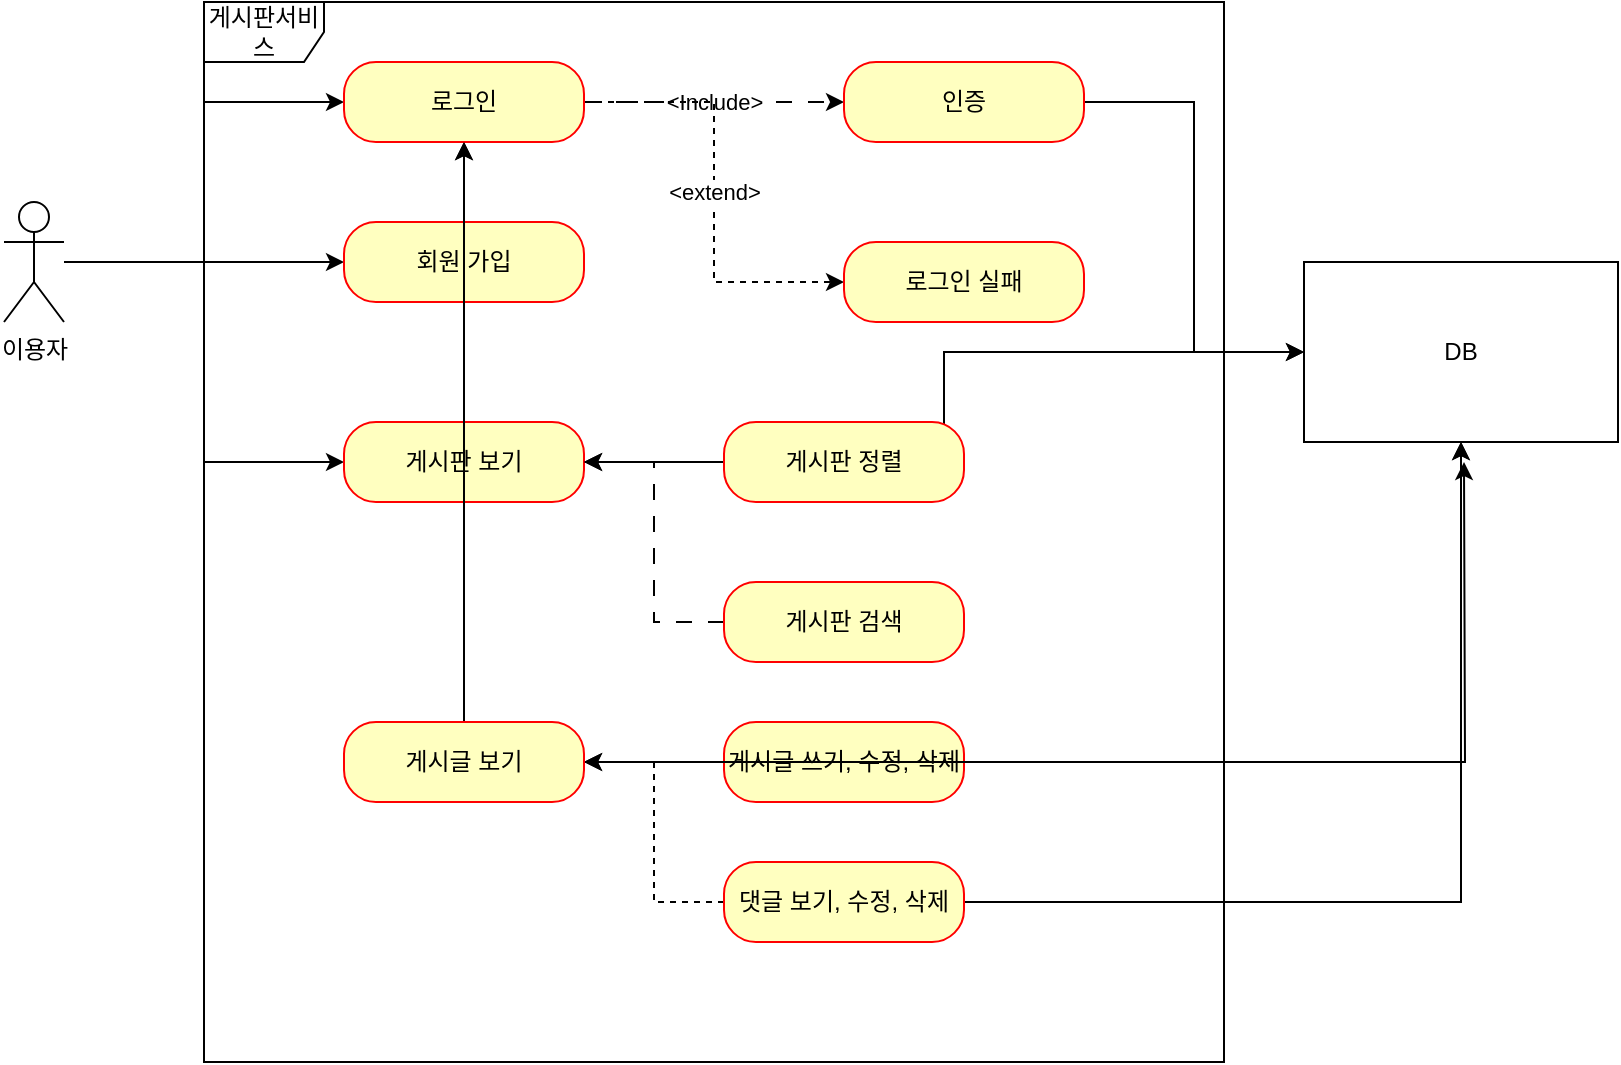 <mxfile version="23.0.2" type="github">
  <diagram name="페이지-1" id="AF8HYk3PkWRPbSMHDaE7">
    <mxGraphModel dx="954" dy="581" grid="1" gridSize="10" guides="1" tooltips="1" connect="1" arrows="1" fold="1" page="1" pageScale="1" pageWidth="827" pageHeight="1169" math="0" shadow="0">
      <root>
        <mxCell id="0" />
        <mxCell id="1" parent="0" />
        <mxCell id="vqnMOsUC-vPy9NbRKkSd-18" value="" style="rounded=0;orthogonalLoop=1;jettySize=auto;html=1;" edge="1" parent="1" source="vqnMOsUC-vPy9NbRKkSd-1" target="vqnMOsUC-vPy9NbRKkSd-6">
          <mxGeometry relative="1" as="geometry" />
        </mxCell>
        <mxCell id="vqnMOsUC-vPy9NbRKkSd-20" style="edgeStyle=orthogonalEdgeStyle;rounded=0;orthogonalLoop=1;jettySize=auto;html=1;entryX=0;entryY=0.5;entryDx=0;entryDy=0;" edge="1" parent="1" source="vqnMOsUC-vPy9NbRKkSd-1" target="vqnMOsUC-vPy9NbRKkSd-10">
          <mxGeometry relative="1" as="geometry" />
        </mxCell>
        <mxCell id="vqnMOsUC-vPy9NbRKkSd-23" style="edgeStyle=orthogonalEdgeStyle;rounded=0;orthogonalLoop=1;jettySize=auto;html=1;entryX=0;entryY=0.5;entryDx=0;entryDy=0;" edge="1" parent="1" source="vqnMOsUC-vPy9NbRKkSd-1" target="vqnMOsUC-vPy9NbRKkSd-8">
          <mxGeometry relative="1" as="geometry" />
        </mxCell>
        <mxCell id="vqnMOsUC-vPy9NbRKkSd-1" value="이용자&lt;br&gt;" style="shape=umlActor;verticalLabelPosition=bottom;verticalAlign=top;html=1;" vertex="1" parent="1">
          <mxGeometry x="20" y="140" width="30" height="60" as="geometry" />
        </mxCell>
        <mxCell id="vqnMOsUC-vPy9NbRKkSd-4" value="게시판서비스" style="shape=umlFrame;whiteSpace=wrap;html=1;pointerEvents=0;" vertex="1" parent="1">
          <mxGeometry x="120" y="40" width="510" height="530" as="geometry" />
        </mxCell>
        <mxCell id="vqnMOsUC-vPy9NbRKkSd-6" value="회원 가입" style="rounded=1;whiteSpace=wrap;html=1;arcSize=40;fontColor=#000000;fillColor=#ffffc0;strokeColor=#ff0000;" vertex="1" parent="1">
          <mxGeometry x="190" y="150" width="120" height="40" as="geometry" />
        </mxCell>
        <mxCell id="vqnMOsUC-vPy9NbRKkSd-30" style="edgeStyle=orthogonalEdgeStyle;rounded=0;orthogonalLoop=1;jettySize=auto;html=1;" edge="1" parent="1" source="vqnMOsUC-vPy9NbRKkSd-8" target="vqnMOsUC-vPy9NbRKkSd-10">
          <mxGeometry relative="1" as="geometry" />
        </mxCell>
        <mxCell id="vqnMOsUC-vPy9NbRKkSd-40" style="edgeStyle=orthogonalEdgeStyle;rounded=0;orthogonalLoop=1;jettySize=auto;html=1;" edge="1" parent="1" source="vqnMOsUC-vPy9NbRKkSd-8" target="vqnMOsUC-vPy9NbRKkSd-36">
          <mxGeometry relative="1" as="geometry" />
        </mxCell>
        <mxCell id="vqnMOsUC-vPy9NbRKkSd-8" value="게시판 보기" style="rounded=1;whiteSpace=wrap;html=1;arcSize=40;fontColor=#000000;fillColor=#ffffc0;strokeColor=#ff0000;" vertex="1" parent="1">
          <mxGeometry x="190" y="250" width="120" height="40" as="geometry" />
        </mxCell>
        <mxCell id="vqnMOsUC-vPy9NbRKkSd-21" value="&amp;lt;Include&amp;gt;" style="edgeStyle=orthogonalEdgeStyle;rounded=0;orthogonalLoop=1;jettySize=auto;html=1;entryX=0;entryY=0.5;entryDx=0;entryDy=0;dashed=1;dashPattern=8 8;" edge="1" parent="1" source="vqnMOsUC-vPy9NbRKkSd-10" target="vqnMOsUC-vPy9NbRKkSd-11">
          <mxGeometry relative="1" as="geometry" />
        </mxCell>
        <mxCell id="vqnMOsUC-vPy9NbRKkSd-22" value="&amp;lt;extend&amp;gt;" style="edgeStyle=orthogonalEdgeStyle;rounded=0;orthogonalLoop=1;jettySize=auto;html=1;entryX=0;entryY=0.5;entryDx=0;entryDy=0;dashed=1;" edge="1" parent="1" source="vqnMOsUC-vPy9NbRKkSd-10" target="vqnMOsUC-vPy9NbRKkSd-12">
          <mxGeometry relative="1" as="geometry" />
        </mxCell>
        <mxCell id="vqnMOsUC-vPy9NbRKkSd-10" value="로그인" style="rounded=1;whiteSpace=wrap;html=1;arcSize=40;fontColor=#000000;fillColor=#ffffc0;strokeColor=#ff0000;" vertex="1" parent="1">
          <mxGeometry x="190" y="70" width="120" height="40" as="geometry" />
        </mxCell>
        <mxCell id="vqnMOsUC-vPy9NbRKkSd-38" style="edgeStyle=orthogonalEdgeStyle;rounded=0;orthogonalLoop=1;jettySize=auto;html=1;entryX=0;entryY=0.5;entryDx=0;entryDy=0;" edge="1" parent="1" source="vqnMOsUC-vPy9NbRKkSd-11" target="vqnMOsUC-vPy9NbRKkSd-36">
          <mxGeometry relative="1" as="geometry" />
        </mxCell>
        <mxCell id="vqnMOsUC-vPy9NbRKkSd-11" value="인증" style="rounded=1;whiteSpace=wrap;html=1;arcSize=40;fontColor=#000000;fillColor=#ffffc0;strokeColor=#ff0000;" vertex="1" parent="1">
          <mxGeometry x="440" y="70" width="120" height="40" as="geometry" />
        </mxCell>
        <mxCell id="vqnMOsUC-vPy9NbRKkSd-12" value="로그인 실패" style="rounded=1;whiteSpace=wrap;html=1;arcSize=40;fontColor=#000000;fillColor=#ffffc0;strokeColor=#ff0000;" vertex="1" parent="1">
          <mxGeometry x="440" y="160" width="120" height="40" as="geometry" />
        </mxCell>
        <mxCell id="vqnMOsUC-vPy9NbRKkSd-32" style="edgeStyle=orthogonalEdgeStyle;rounded=0;orthogonalLoop=1;jettySize=auto;html=1;entryX=1;entryY=0.5;entryDx=0;entryDy=0;dashed=1;" edge="1" parent="1" source="vqnMOsUC-vPy9NbRKkSd-13" target="vqnMOsUC-vPy9NbRKkSd-8">
          <mxGeometry relative="1" as="geometry" />
        </mxCell>
        <mxCell id="vqnMOsUC-vPy9NbRKkSd-13" value="게시판 정렬" style="rounded=1;whiteSpace=wrap;html=1;arcSize=40;fontColor=#000000;fillColor=#ffffc0;strokeColor=#ff0000;" vertex="1" parent="1">
          <mxGeometry x="380" y="250" width="120" height="40" as="geometry" />
        </mxCell>
        <mxCell id="vqnMOsUC-vPy9NbRKkSd-33" style="edgeStyle=orthogonalEdgeStyle;rounded=0;orthogonalLoop=1;jettySize=auto;html=1;entryX=1;entryY=0.5;entryDx=0;entryDy=0;dashed=1;dashPattern=8 8;" edge="1" parent="1" source="vqnMOsUC-vPy9NbRKkSd-14" target="vqnMOsUC-vPy9NbRKkSd-8">
          <mxGeometry relative="1" as="geometry" />
        </mxCell>
        <mxCell id="vqnMOsUC-vPy9NbRKkSd-14" value="게시판 검색" style="rounded=1;whiteSpace=wrap;html=1;arcSize=40;fontColor=#000000;fillColor=#ffffc0;strokeColor=#ff0000;" vertex="1" parent="1">
          <mxGeometry x="380" y="330" width="120" height="40" as="geometry" />
        </mxCell>
        <mxCell id="vqnMOsUC-vPy9NbRKkSd-35" style="edgeStyle=orthogonalEdgeStyle;rounded=0;orthogonalLoop=1;jettySize=auto;html=1;entryX=1;entryY=0.5;entryDx=0;entryDy=0;dashed=1;" edge="1" parent="1" source="vqnMOsUC-vPy9NbRKkSd-15" target="vqnMOsUC-vPy9NbRKkSd-25">
          <mxGeometry relative="1" as="geometry" />
        </mxCell>
        <mxCell id="vqnMOsUC-vPy9NbRKkSd-43" style="edgeStyle=orthogonalEdgeStyle;rounded=0;orthogonalLoop=1;jettySize=auto;html=1;entryX=0.5;entryY=1;entryDx=0;entryDy=0;" edge="1" parent="1" source="vqnMOsUC-vPy9NbRKkSd-15" target="vqnMOsUC-vPy9NbRKkSd-36">
          <mxGeometry relative="1" as="geometry" />
        </mxCell>
        <mxCell id="vqnMOsUC-vPy9NbRKkSd-15" value="댓글 보기, 수정, 삭제" style="rounded=1;whiteSpace=wrap;html=1;arcSize=40;fontColor=#000000;fillColor=#ffffc0;strokeColor=#ff0000;" vertex="1" parent="1">
          <mxGeometry x="380" y="470" width="120" height="40" as="geometry" />
        </mxCell>
        <mxCell id="vqnMOsUC-vPy9NbRKkSd-34" value="" style="edgeStyle=orthogonalEdgeStyle;rounded=0;orthogonalLoop=1;jettySize=auto;html=1;dashed=1;" edge="1" parent="1" source="vqnMOsUC-vPy9NbRKkSd-16" target="vqnMOsUC-vPy9NbRKkSd-25">
          <mxGeometry relative="1" as="geometry" />
        </mxCell>
        <mxCell id="vqnMOsUC-vPy9NbRKkSd-44" style="edgeStyle=orthogonalEdgeStyle;rounded=0;orthogonalLoop=1;jettySize=auto;html=1;" edge="1" parent="1" source="vqnMOsUC-vPy9NbRKkSd-16">
          <mxGeometry relative="1" as="geometry">
            <mxPoint x="750" y="270" as="targetPoint" />
          </mxGeometry>
        </mxCell>
        <mxCell id="vqnMOsUC-vPy9NbRKkSd-16" value="게시글 쓰기, 수정, 삭제" style="rounded=1;whiteSpace=wrap;html=1;arcSize=40;fontColor=#000000;fillColor=#ffffc0;strokeColor=#ff0000;" vertex="1" parent="1">
          <mxGeometry x="380" y="400" width="120" height="40" as="geometry" />
        </mxCell>
        <mxCell id="vqnMOsUC-vPy9NbRKkSd-31" style="edgeStyle=orthogonalEdgeStyle;rounded=0;orthogonalLoop=1;jettySize=auto;html=1;entryX=0.5;entryY=1;entryDx=0;entryDy=0;" edge="1" parent="1" source="vqnMOsUC-vPy9NbRKkSd-25" target="vqnMOsUC-vPy9NbRKkSd-10">
          <mxGeometry relative="1" as="geometry" />
        </mxCell>
        <mxCell id="vqnMOsUC-vPy9NbRKkSd-41" style="edgeStyle=orthogonalEdgeStyle;rounded=0;orthogonalLoop=1;jettySize=auto;html=1;" edge="1" parent="1" source="vqnMOsUC-vPy9NbRKkSd-25" target="vqnMOsUC-vPy9NbRKkSd-36">
          <mxGeometry relative="1" as="geometry" />
        </mxCell>
        <mxCell id="vqnMOsUC-vPy9NbRKkSd-25" value="게시글 보기" style="rounded=1;whiteSpace=wrap;html=1;arcSize=40;fontColor=#000000;fillColor=#ffffc0;strokeColor=#ff0000;" vertex="1" parent="1">
          <mxGeometry x="190" y="400" width="120" height="40" as="geometry" />
        </mxCell>
        <mxCell id="vqnMOsUC-vPy9NbRKkSd-36" value="DB" style="html=1;dropTarget=0;whiteSpace=wrap;" vertex="1" parent="1">
          <mxGeometry x="670" y="170" width="157" height="90" as="geometry" />
        </mxCell>
      </root>
    </mxGraphModel>
  </diagram>
</mxfile>
